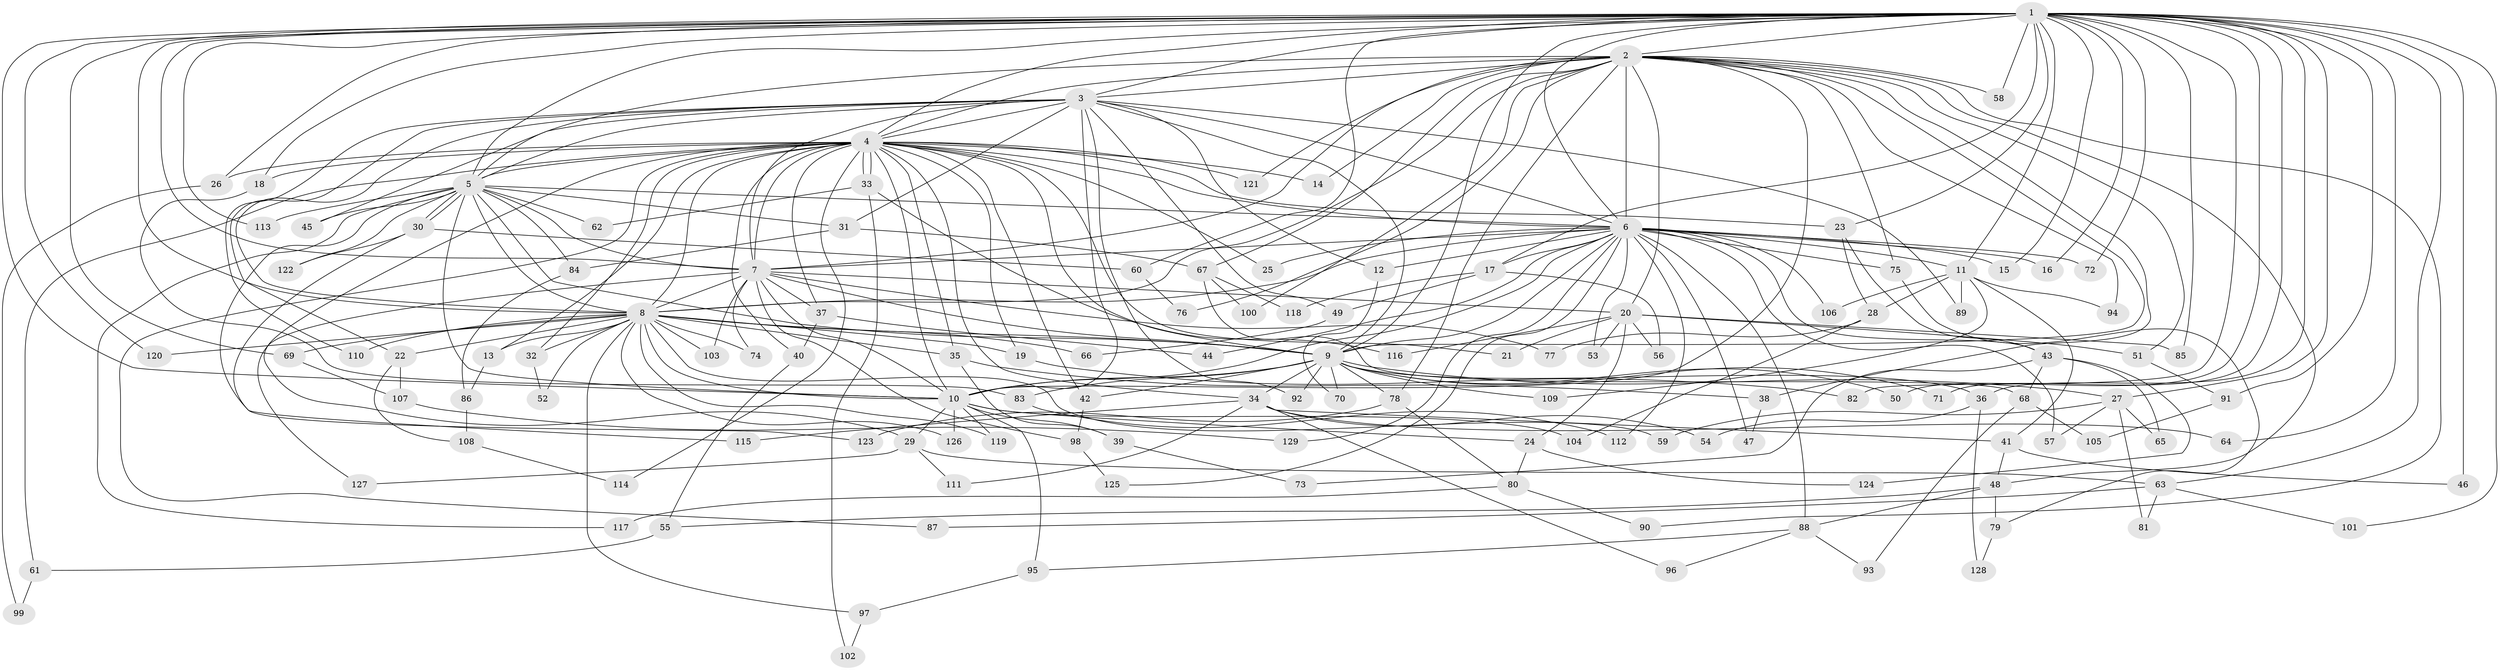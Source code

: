 // coarse degree distribution, {30: 0.019230769230769232, 18: 0.019230769230769232, 15: 0.057692307692307696, 22: 0.019230769230769232, 10: 0.057692307692307696, 13: 0.019230769230769232, 11: 0.019230769230769232, 3: 0.1346153846153846, 5: 0.07692307692307693, 6: 0.057692307692307696, 4: 0.09615384615384616, 7: 0.057692307692307696, 2: 0.3269230769230769, 8: 0.019230769230769232, 1: 0.019230769230769232}
// Generated by graph-tools (version 1.1) at 2025/49/03/04/25 22:49:51]
// undirected, 129 vertices, 283 edges
graph export_dot {
  node [color=gray90,style=filled];
  1;
  2;
  3;
  4;
  5;
  6;
  7;
  8;
  9;
  10;
  11;
  12;
  13;
  14;
  15;
  16;
  17;
  18;
  19;
  20;
  21;
  22;
  23;
  24;
  25;
  26;
  27;
  28;
  29;
  30;
  31;
  32;
  33;
  34;
  35;
  36;
  37;
  38;
  39;
  40;
  41;
  42;
  43;
  44;
  45;
  46;
  47;
  48;
  49;
  50;
  51;
  52;
  53;
  54;
  55;
  56;
  57;
  58;
  59;
  60;
  61;
  62;
  63;
  64;
  65;
  66;
  67;
  68;
  69;
  70;
  71;
  72;
  73;
  74;
  75;
  76;
  77;
  78;
  79;
  80;
  81;
  82;
  83;
  84;
  85;
  86;
  87;
  88;
  89;
  90;
  91;
  92;
  93;
  94;
  95;
  96;
  97;
  98;
  99;
  100;
  101;
  102;
  103;
  104;
  105;
  106;
  107;
  108;
  109;
  110;
  111;
  112;
  113;
  114;
  115;
  116;
  117;
  118;
  119;
  120;
  121;
  122;
  123;
  124;
  125;
  126;
  127;
  128;
  129;
  1 -- 2;
  1 -- 3;
  1 -- 4;
  1 -- 5;
  1 -- 6;
  1 -- 7;
  1 -- 8;
  1 -- 9;
  1 -- 10;
  1 -- 11;
  1 -- 15;
  1 -- 16;
  1 -- 17;
  1 -- 18;
  1 -- 23;
  1 -- 26;
  1 -- 27;
  1 -- 36;
  1 -- 46;
  1 -- 50;
  1 -- 58;
  1 -- 60;
  1 -- 63;
  1 -- 64;
  1 -- 69;
  1 -- 71;
  1 -- 72;
  1 -- 82;
  1 -- 85;
  1 -- 91;
  1 -- 101;
  1 -- 113;
  1 -- 120;
  2 -- 3;
  2 -- 4;
  2 -- 5;
  2 -- 6;
  2 -- 7;
  2 -- 8;
  2 -- 9;
  2 -- 10;
  2 -- 14;
  2 -- 20;
  2 -- 38;
  2 -- 48;
  2 -- 51;
  2 -- 58;
  2 -- 67;
  2 -- 75;
  2 -- 76;
  2 -- 78;
  2 -- 90;
  2 -- 94;
  2 -- 100;
  2 -- 121;
  3 -- 4;
  3 -- 5;
  3 -- 6;
  3 -- 7;
  3 -- 8;
  3 -- 9;
  3 -- 10;
  3 -- 12;
  3 -- 22;
  3 -- 31;
  3 -- 45;
  3 -- 49;
  3 -- 89;
  3 -- 92;
  3 -- 110;
  4 -- 5;
  4 -- 6;
  4 -- 7;
  4 -- 8;
  4 -- 9;
  4 -- 10;
  4 -- 13;
  4 -- 14;
  4 -- 18;
  4 -- 19;
  4 -- 21;
  4 -- 23;
  4 -- 25;
  4 -- 26;
  4 -- 29;
  4 -- 32;
  4 -- 33;
  4 -- 33;
  4 -- 34;
  4 -- 35;
  4 -- 37;
  4 -- 40;
  4 -- 42;
  4 -- 61;
  4 -- 87;
  4 -- 114;
  4 -- 121;
  5 -- 6;
  5 -- 7;
  5 -- 8;
  5 -- 9;
  5 -- 10;
  5 -- 30;
  5 -- 30;
  5 -- 31;
  5 -- 45;
  5 -- 62;
  5 -- 84;
  5 -- 113;
  5 -- 117;
  5 -- 122;
  5 -- 123;
  6 -- 7;
  6 -- 8;
  6 -- 9;
  6 -- 10;
  6 -- 11;
  6 -- 12;
  6 -- 15;
  6 -- 16;
  6 -- 17;
  6 -- 25;
  6 -- 43;
  6 -- 44;
  6 -- 47;
  6 -- 53;
  6 -- 57;
  6 -- 72;
  6 -- 75;
  6 -- 88;
  6 -- 106;
  6 -- 112;
  6 -- 125;
  6 -- 129;
  7 -- 8;
  7 -- 9;
  7 -- 10;
  7 -- 20;
  7 -- 37;
  7 -- 74;
  7 -- 77;
  7 -- 98;
  7 -- 103;
  7 -- 127;
  8 -- 9;
  8 -- 10;
  8 -- 13;
  8 -- 19;
  8 -- 22;
  8 -- 32;
  8 -- 35;
  8 -- 52;
  8 -- 59;
  8 -- 66;
  8 -- 69;
  8 -- 74;
  8 -- 97;
  8 -- 103;
  8 -- 110;
  8 -- 119;
  8 -- 120;
  8 -- 126;
  9 -- 10;
  9 -- 27;
  9 -- 34;
  9 -- 36;
  9 -- 42;
  9 -- 50;
  9 -- 70;
  9 -- 71;
  9 -- 78;
  9 -- 83;
  9 -- 92;
  9 -- 109;
  10 -- 24;
  10 -- 29;
  10 -- 39;
  10 -- 95;
  10 -- 104;
  10 -- 119;
  10 -- 126;
  11 -- 28;
  11 -- 41;
  11 -- 89;
  11 -- 94;
  11 -- 106;
  11 -- 109;
  12 -- 70;
  13 -- 86;
  17 -- 49;
  17 -- 56;
  17 -- 118;
  18 -- 83;
  19 -- 82;
  20 -- 21;
  20 -- 24;
  20 -- 51;
  20 -- 53;
  20 -- 56;
  20 -- 85;
  20 -- 116;
  22 -- 107;
  22 -- 108;
  23 -- 28;
  23 -- 43;
  24 -- 80;
  24 -- 124;
  26 -- 99;
  27 -- 57;
  27 -- 59;
  27 -- 65;
  27 -- 81;
  28 -- 77;
  28 -- 104;
  29 -- 63;
  29 -- 111;
  29 -- 127;
  30 -- 60;
  30 -- 115;
  30 -- 122;
  31 -- 67;
  31 -- 84;
  32 -- 52;
  33 -- 62;
  33 -- 102;
  33 -- 116;
  34 -- 41;
  34 -- 54;
  34 -- 64;
  34 -- 96;
  34 -- 111;
  34 -- 115;
  35 -- 38;
  35 -- 39;
  36 -- 54;
  36 -- 128;
  37 -- 40;
  37 -- 44;
  38 -- 47;
  39 -- 73;
  40 -- 55;
  41 -- 46;
  41 -- 48;
  42 -- 98;
  43 -- 65;
  43 -- 68;
  43 -- 73;
  43 -- 124;
  48 -- 55;
  48 -- 79;
  48 -- 88;
  49 -- 66;
  51 -- 91;
  55 -- 61;
  60 -- 76;
  61 -- 99;
  63 -- 81;
  63 -- 87;
  63 -- 101;
  67 -- 68;
  67 -- 100;
  67 -- 118;
  68 -- 93;
  68 -- 105;
  69 -- 107;
  75 -- 79;
  78 -- 80;
  78 -- 123;
  79 -- 128;
  80 -- 90;
  80 -- 117;
  83 -- 112;
  84 -- 86;
  86 -- 108;
  88 -- 93;
  88 -- 95;
  88 -- 96;
  91 -- 105;
  95 -- 97;
  97 -- 102;
  98 -- 125;
  107 -- 129;
  108 -- 114;
}
